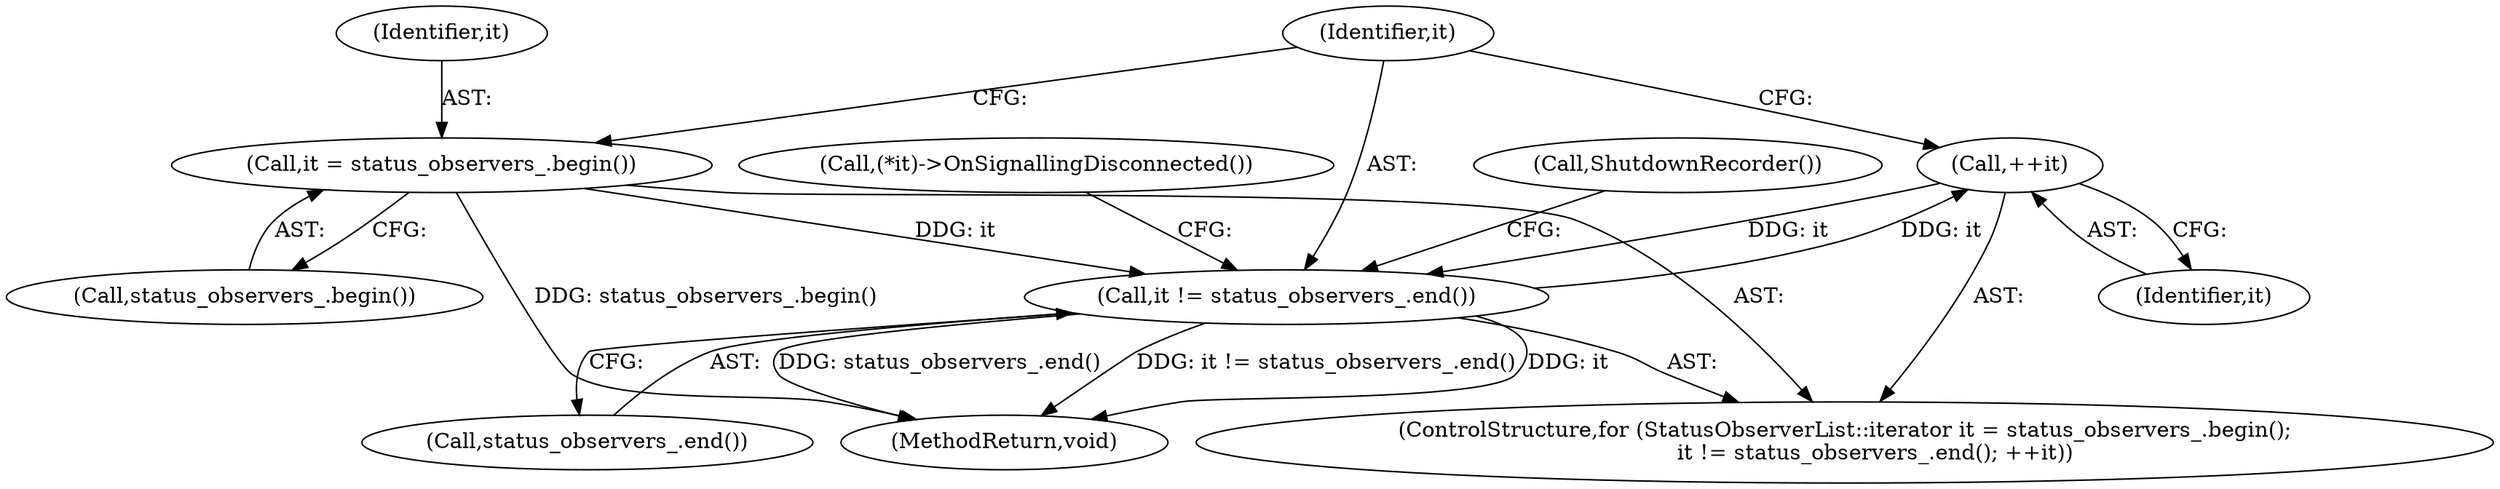 digraph "1_Chrome_a46bcef82b29d30836a0f26226e3d4aca4fa9612_12@del" {
"1000131" [label="(Call,++it)"];
"1000128" [label="(Call,it != status_observers_.end())"];
"1000125" [label="(Call,it = status_observers_.begin())"];
"1000131" [label="(Call,++it)"];
"1000131" [label="(Call,++it)"];
"1000125" [label="(Call,it = status_observers_.begin())"];
"1000136" [label="(MethodReturn,void)"];
"1000127" [label="(Call,status_observers_.begin())"];
"1000126" [label="(Identifier,it)"];
"1000132" [label="(Identifier,it)"];
"1000134" [label="(Call,(*it)->OnSignallingDisconnected())"];
"1000123" [label="(ControlStructure,for (StatusObserverList::iterator it = status_observers_.begin();\n         it != status_observers_.end(); ++it))"];
"1000128" [label="(Call,it != status_observers_.end())"];
"1000135" [label="(Call,ShutdownRecorder())"];
"1000130" [label="(Call,status_observers_.end())"];
"1000129" [label="(Identifier,it)"];
"1000131" -> "1000123"  [label="AST: "];
"1000131" -> "1000132"  [label="CFG: "];
"1000132" -> "1000131"  [label="AST: "];
"1000129" -> "1000131"  [label="CFG: "];
"1000131" -> "1000128"  [label="DDG: it"];
"1000128" -> "1000131"  [label="DDG: it"];
"1000128" -> "1000123"  [label="AST: "];
"1000128" -> "1000130"  [label="CFG: "];
"1000129" -> "1000128"  [label="AST: "];
"1000130" -> "1000128"  [label="AST: "];
"1000134" -> "1000128"  [label="CFG: "];
"1000135" -> "1000128"  [label="CFG: "];
"1000128" -> "1000136"  [label="DDG: status_observers_.end()"];
"1000128" -> "1000136"  [label="DDG: it != status_observers_.end()"];
"1000128" -> "1000136"  [label="DDG: it"];
"1000125" -> "1000128"  [label="DDG: it"];
"1000125" -> "1000123"  [label="AST: "];
"1000125" -> "1000127"  [label="CFG: "];
"1000126" -> "1000125"  [label="AST: "];
"1000127" -> "1000125"  [label="AST: "];
"1000129" -> "1000125"  [label="CFG: "];
"1000125" -> "1000136"  [label="DDG: status_observers_.begin()"];
}
